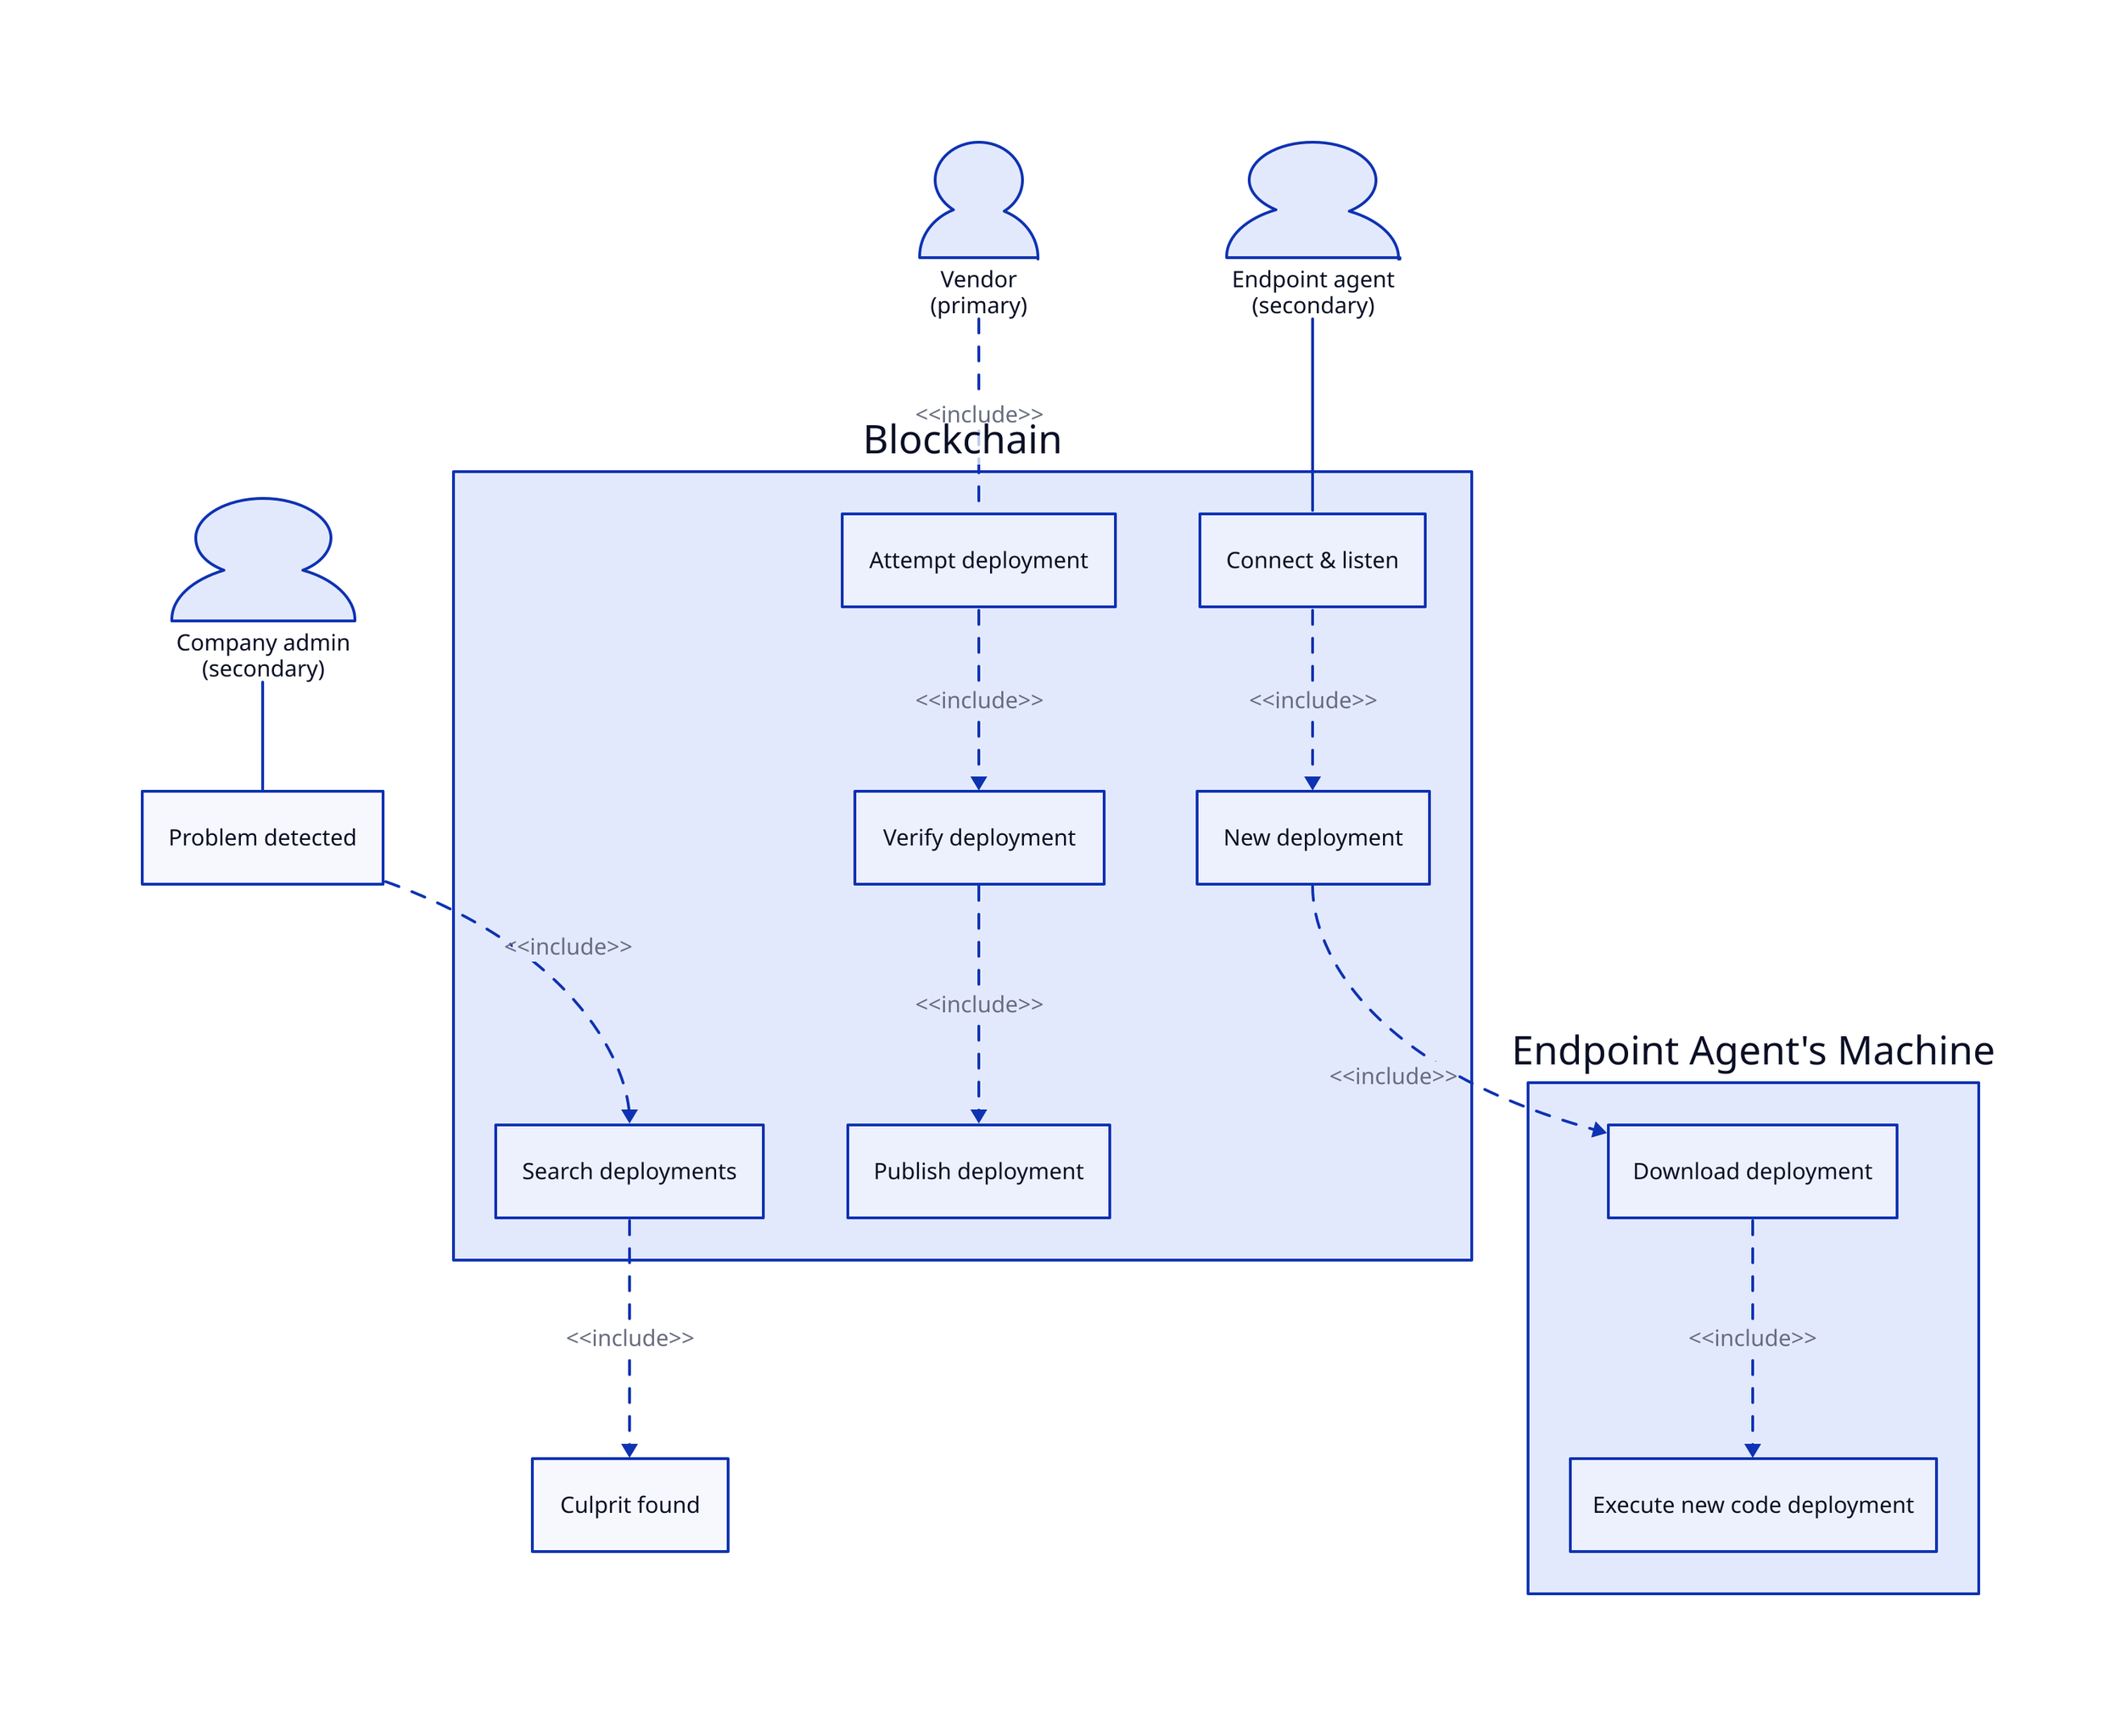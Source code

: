 # Actors.
vendor: "Vendor\n(primary)" {shape: person}
admin: "Company admin\n(secondary)" {shape: person}
agent: "Endpoint agent\n(secondary)" {shape: person}

# External events.
problem_detected: "Problem detected"
culprit_found: "Culprit found"

# Endpoint agent machine events.
endpoint: "Endpoint Agent's Machine" {
  download_deployment: "Download deployment"
  execute: "Execute new code deployment"
}

# Blockchain & blockchain events.
blockchain: "Blockchain" {
  search_deployments: "Search deployments"
  listen: "Connect & listen"
  new_deployment: "New deployment"
  deploy: "Attempt deployment"
  verify_deployment: "Verify deployment"
  publish_deployment: "Publish deployment"
}

# Connections.
admin -- problem_detected
agent -- blockchain.listen

problem_detected -> blockchain.search_deployments: "<<include>>" {
  style: {
    stroke-dash: 5
  }
}

blockchain.search_deployments -> culprit_found: "<<include>>" {
  style: {
    stroke-dash: 5
  }
}

blockchain.listen -> blockchain.new_deployment -> endpoint.download_deployment -> endpoint.execute: "<<include>>" {
  style: {
    stroke-dash: 5
  }
}

vendor -- blockchain.deploy -> blockchain.verify_deployment -> blockchain.publish_deployment: "<<include>>" {
  style: {
    stroke-dash: 5
  }
}
